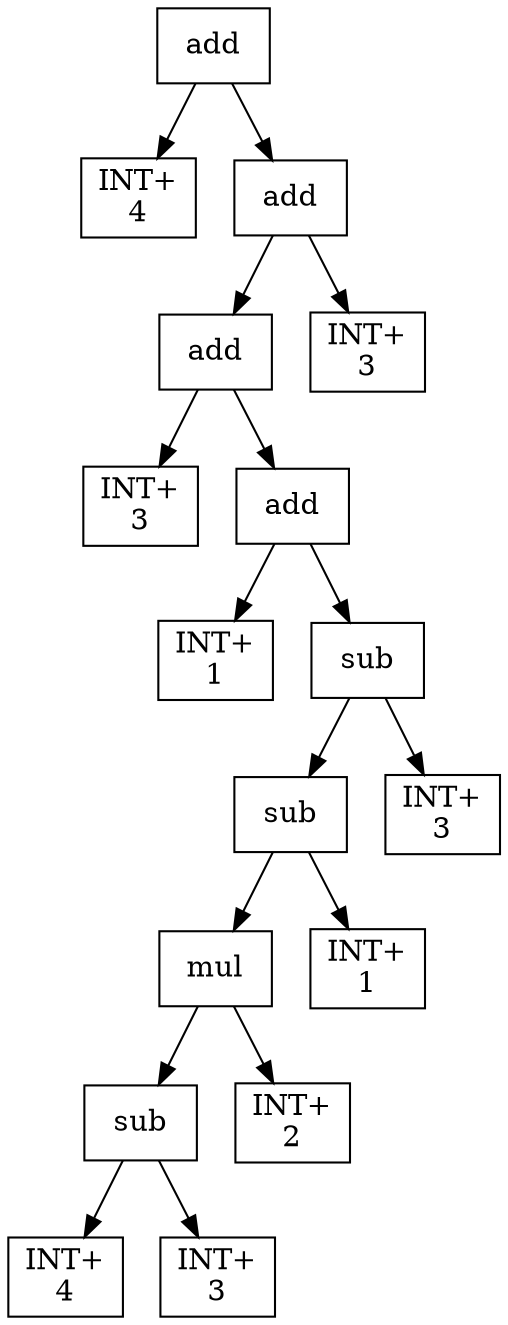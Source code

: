digraph expr {
  node [shape=box];
  n1 [label="add"];
  n2 [label="INT+\n4"];
  n3 [label="add"];
  n4 [label="add"];
  n5 [label="INT+\n3"];
  n6 [label="add"];
  n7 [label="INT+\n1"];
  n8 [label="sub"];
  n9 [label="sub"];
  n10 [label="mul"];
  n11 [label="sub"];
  n12 [label="INT+\n4"];
  n13 [label="INT+\n3"];
  n11 -> n12;
  n11 -> n13;
  n14 [label="INT+\n2"];
  n10 -> n11;
  n10 -> n14;
  n15 [label="INT+\n1"];
  n9 -> n10;
  n9 -> n15;
  n16 [label="INT+\n3"];
  n8 -> n9;
  n8 -> n16;
  n6 -> n7;
  n6 -> n8;
  n4 -> n5;
  n4 -> n6;
  n17 [label="INT+\n3"];
  n3 -> n4;
  n3 -> n17;
  n1 -> n2;
  n1 -> n3;
}